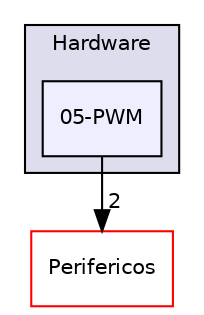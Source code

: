 digraph "E:/Agustin/Escritorio/MCUexpresso/KitLPC845-C++/src/Drivers/Hardware/05-PWM" {
  compound=true
  node [ fontsize="10", fontname="Helvetica"];
  edge [ labelfontsize="10", labelfontname="Helvetica"];
  subgraph clusterdir_20b8c9b61d64145e8c95b1ca5e812349 {
    graph [ bgcolor="#ddddee", pencolor="black", label="Hardware" fontname="Helvetica", fontsize="10", URL="dir_20b8c9b61d64145e8c95b1ca5e812349.html"]
  dir_29840a3dc018743c105e57f2f293ff3b [shape=box, label="05-PWM", style="filled", fillcolor="#eeeeff", pencolor="black", URL="dir_29840a3dc018743c105e57f2f293ff3b.html"];
  }
  dir_fddceb55b13f36ba841fc9095bbfed65 [shape=box label="Perifericos" fillcolor="white" style="filled" color="red" URL="dir_fddceb55b13f36ba841fc9095bbfed65.html"];
  dir_29840a3dc018743c105e57f2f293ff3b->dir_fddceb55b13f36ba841fc9095bbfed65 [headlabel="2", labeldistance=1.5 headhref="dir_000012_000016.html"];
}
